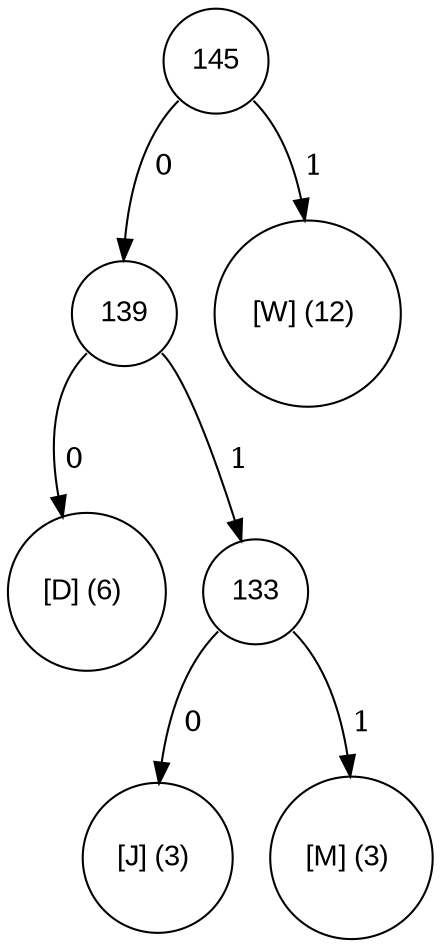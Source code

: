 digraph tree {
	node [fontname="Arial", shape="circle", width=0.5]; 

145:se -> 87 [label = " 1"]; 
87 [label = "[W] (12) "]; 
145:sw -> 139 [label = " 0"]; 
139 [label = "139"]; 
139:sw -> 68 [label = " 0"]; 
68 [label = "[D] (6) "]; 
139:se -> 133 [label = " 1"]; 
133 [label = "133"]; 
133:sw -> 74 [label = " 0"]; 
74 [label = "[J] (3) "]; 
133:se -> 77 [label = " 1"]; 
77 [label = "[M] (3) "]; 
}
